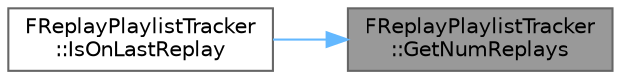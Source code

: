 digraph "FReplayPlaylistTracker::GetNumReplays"
{
 // INTERACTIVE_SVG=YES
 // LATEX_PDF_SIZE
  bgcolor="transparent";
  edge [fontname=Helvetica,fontsize=10,labelfontname=Helvetica,labelfontsize=10];
  node [fontname=Helvetica,fontsize=10,shape=box,height=0.2,width=0.4];
  rankdir="RL";
  Node1 [id="Node000001",label="FReplayPlaylistTracker\l::GetNumReplays",height=0.2,width=0.4,color="gray40", fillcolor="grey60", style="filled", fontcolor="black",tooltip="Gets the number of replays in the playlist."];
  Node1 -> Node2 [id="edge1_Node000001_Node000002",dir="back",color="steelblue1",style="solid",tooltip=" "];
  Node2 [id="Node000002",label="FReplayPlaylistTracker\l::IsOnLastReplay",height=0.2,width=0.4,color="grey40", fillcolor="white", style="filled",URL="$d6/df5/structFReplayPlaylistTracker.html#abbbf9c3d0c3b9c0deb1a3f1bd1b8ed50",tooltip="Whether or not we're currently on the last replay in a playlist."];
}
